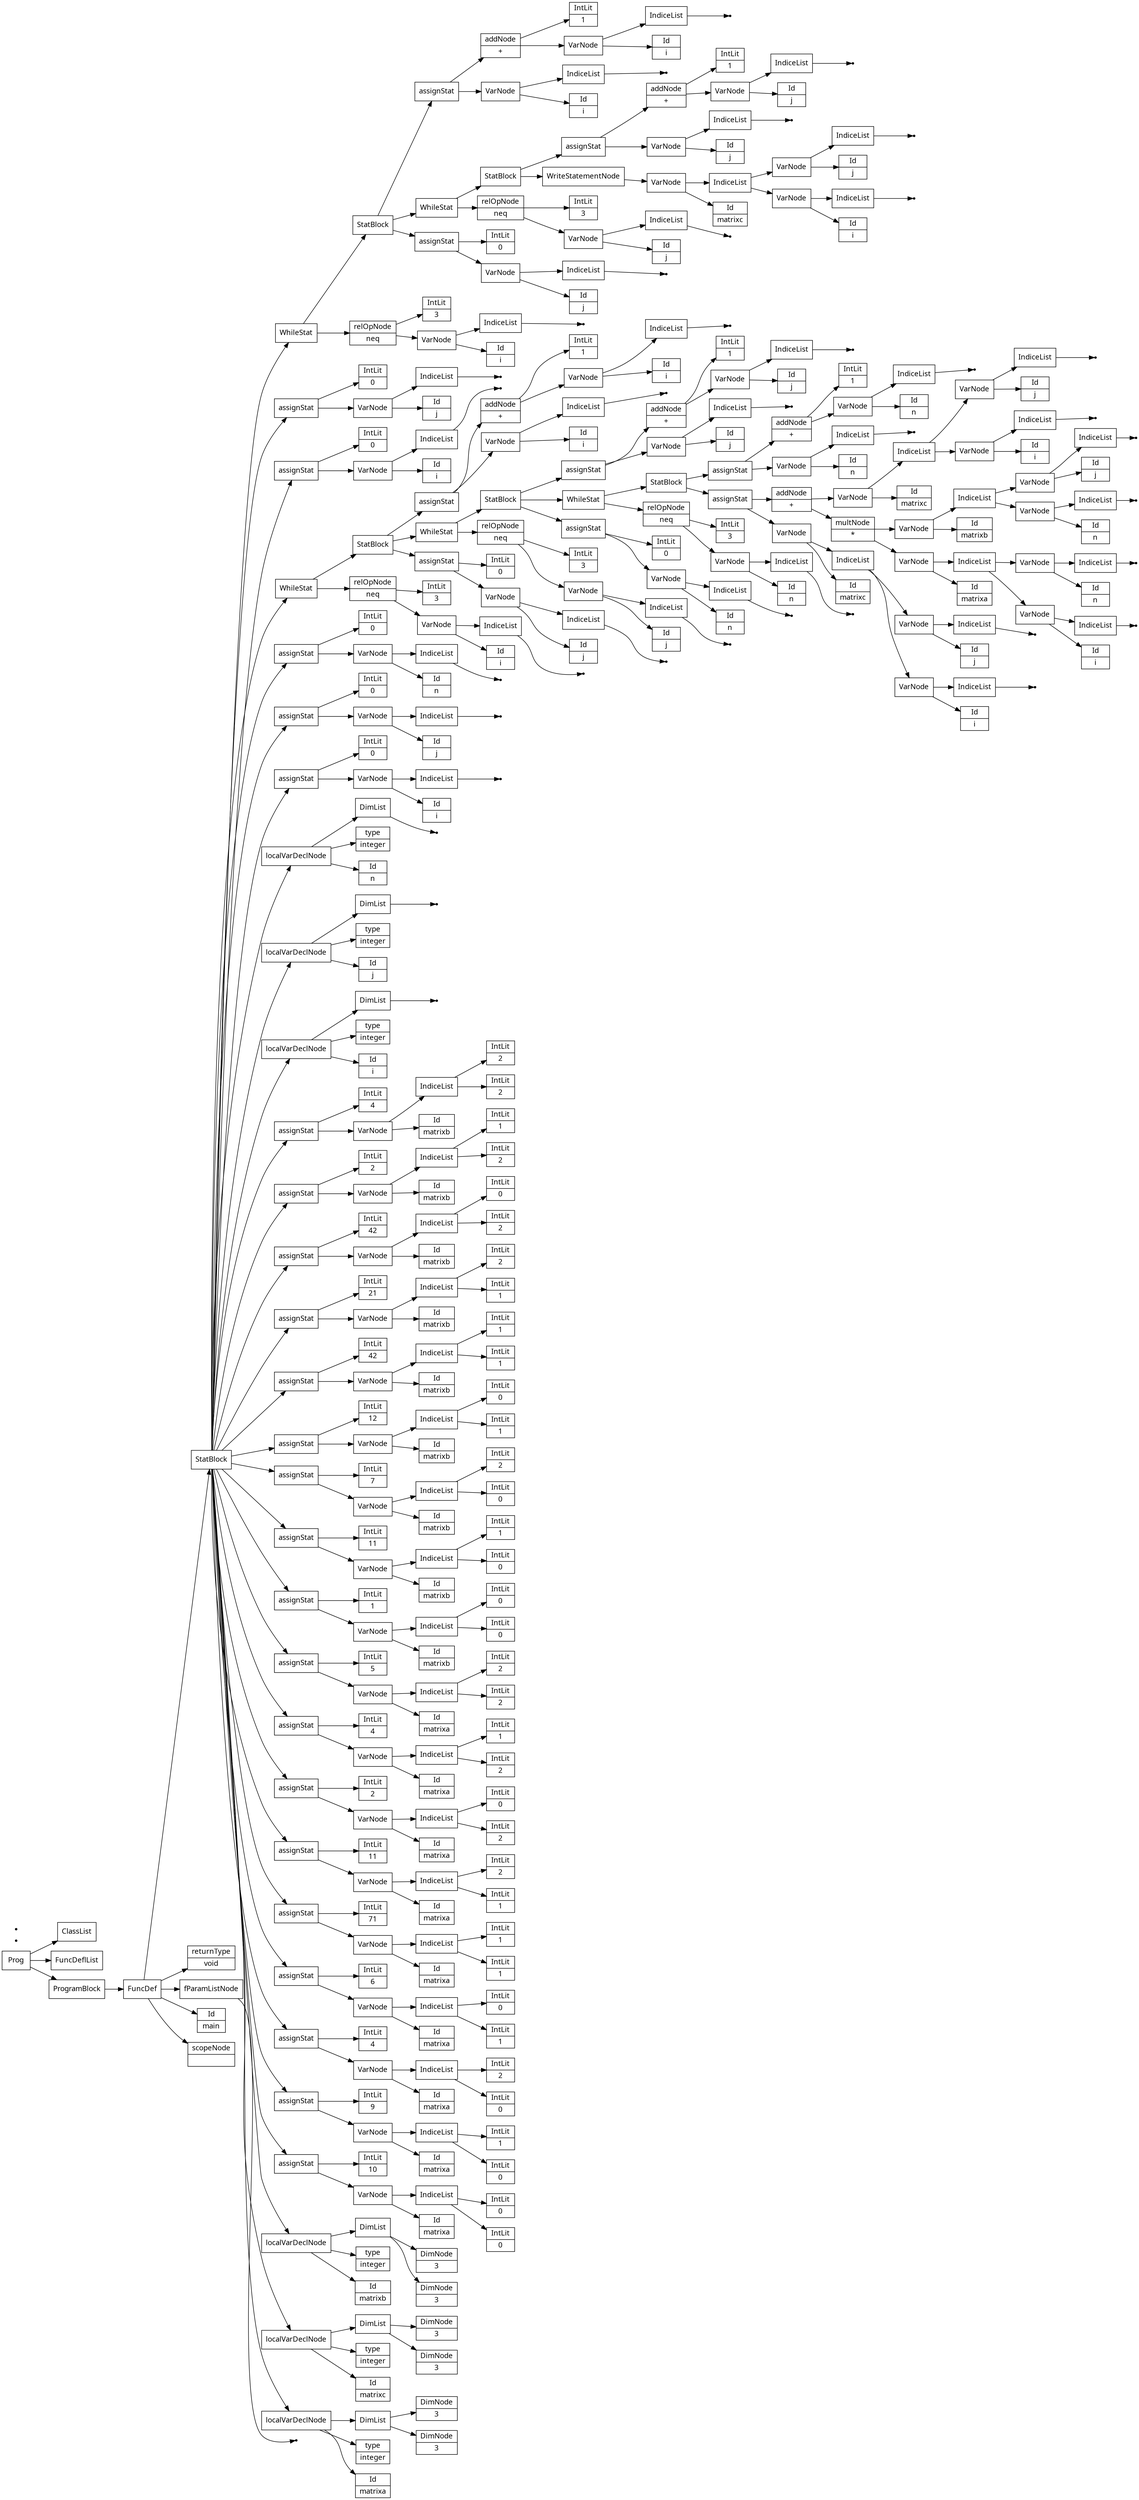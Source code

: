 digraph AST {
node [shape=record];
 node [fontname=Sans];charset="UTF-8" splines=true splines=spline rankdir =LR ordering="out"
1[label="scopeNode| "];
none3[shape="point"];
4[label="fParamListNode"];
4->none3;
5[label="returnType|void"];
7[label="Id|matrixa"];
8[label="type|integer"];
10[label="DimNode|3"];
11[label="DimNode|3"];
12[label="DimList"];
12->11;
12->10;
13[label="localVarDeclNode"];
13->12;
13->8;
13->7;
14[label="Id|matrixc"];
15[label="type|integer"];
17[label="DimNode|3"];
18[label="DimNode|3"];
19[label="DimList"];
19->18;
19->17;
20[label="localVarDeclNode"];
20->19;
20->15;
20->14;
21[label="Id|matrixb"];
22[label="type|integer"];
24[label="DimNode|3"];
25[label="DimNode|3"];
26[label="DimList"];
26->25;
26->24;
27[label="localVarDeclNode"];
27->26;
27->22;
27->21;
28[label="Id|matrixa"];
30[label="IntLit|0"];
31[label="IntLit|0"];
32[label="IndiceList"];
32->31;
32->30;
33[label="VarNode"];
33->32;
33->28;
34[label="IntLit|10"];
35[label="assignStat"];
35->34;
35->33;
36[label="Id|matrixa"];
38[label="IntLit|0"];
39[label="IntLit|1"];
40[label="IndiceList"];
40->39;
40->38;
41[label="VarNode"];
41->40;
41->36;
42[label="IntLit|9"];
43[label="assignStat"];
43->42;
43->41;
44[label="Id|matrixa"];
46[label="IntLit|0"];
47[label="IntLit|2"];
48[label="IndiceList"];
48->47;
48->46;
49[label="VarNode"];
49->48;
49->44;
50[label="IntLit|4"];
51[label="assignStat"];
51->50;
51->49;
52[label="Id|matrixa"];
54[label="IntLit|1"];
55[label="IntLit|0"];
56[label="IndiceList"];
56->55;
56->54;
57[label="VarNode"];
57->56;
57->52;
58[label="IntLit|6"];
59[label="assignStat"];
59->58;
59->57;
60[label="Id|matrixa"];
62[label="IntLit|1"];
63[label="IntLit|1"];
64[label="IndiceList"];
64->63;
64->62;
65[label="VarNode"];
65->64;
65->60;
66[label="IntLit|71"];
67[label="assignStat"];
67->66;
67->65;
68[label="Id|matrixa"];
70[label="IntLit|1"];
71[label="IntLit|2"];
72[label="IndiceList"];
72->71;
72->70;
73[label="VarNode"];
73->72;
73->68;
74[label="IntLit|11"];
75[label="assignStat"];
75->74;
75->73;
76[label="Id|matrixa"];
78[label="IntLit|2"];
79[label="IntLit|0"];
80[label="IndiceList"];
80->79;
80->78;
81[label="VarNode"];
81->80;
81->76;
82[label="IntLit|2"];
83[label="assignStat"];
83->82;
83->81;
84[label="Id|matrixa"];
86[label="IntLit|2"];
87[label="IntLit|1"];
88[label="IndiceList"];
88->87;
88->86;
89[label="VarNode"];
89->88;
89->84;
90[label="IntLit|4"];
91[label="assignStat"];
91->90;
91->89;
92[label="Id|matrixa"];
94[label="IntLit|2"];
95[label="IntLit|2"];
96[label="IndiceList"];
96->95;
96->94;
97[label="VarNode"];
97->96;
97->92;
98[label="IntLit|5"];
99[label="assignStat"];
99->98;
99->97;
100[label="Id|matrixb"];
102[label="IntLit|0"];
103[label="IntLit|0"];
104[label="IndiceList"];
104->103;
104->102;
105[label="VarNode"];
105->104;
105->100;
106[label="IntLit|1"];
107[label="assignStat"];
107->106;
107->105;
108[label="Id|matrixb"];
110[label="IntLit|0"];
111[label="IntLit|1"];
112[label="IndiceList"];
112->111;
112->110;
113[label="VarNode"];
113->112;
113->108;
114[label="IntLit|11"];
115[label="assignStat"];
115->114;
115->113;
116[label="Id|matrixb"];
118[label="IntLit|0"];
119[label="IntLit|2"];
120[label="IndiceList"];
120->119;
120->118;
121[label="VarNode"];
121->120;
121->116;
122[label="IntLit|7"];
123[label="assignStat"];
123->122;
123->121;
124[label="Id|matrixb"];
126[label="IntLit|1"];
127[label="IntLit|0"];
128[label="IndiceList"];
128->127;
128->126;
129[label="VarNode"];
129->128;
129->124;
130[label="IntLit|12"];
131[label="assignStat"];
131->130;
131->129;
132[label="Id|matrixb"];
134[label="IntLit|1"];
135[label="IntLit|1"];
136[label="IndiceList"];
136->135;
136->134;
137[label="VarNode"];
137->136;
137->132;
138[label="IntLit|42"];
139[label="assignStat"];
139->138;
139->137;
140[label="Id|matrixb"];
142[label="IntLit|1"];
143[label="IntLit|2"];
144[label="IndiceList"];
144->143;
144->142;
145[label="VarNode"];
145->144;
145->140;
146[label="IntLit|21"];
147[label="assignStat"];
147->146;
147->145;
148[label="Id|matrixb"];
150[label="IntLit|2"];
151[label="IntLit|0"];
152[label="IndiceList"];
152->151;
152->150;
153[label="VarNode"];
153->152;
153->148;
154[label="IntLit|42"];
155[label="assignStat"];
155->154;
155->153;
156[label="Id|matrixb"];
158[label="IntLit|2"];
159[label="IntLit|1"];
160[label="IndiceList"];
160->159;
160->158;
161[label="VarNode"];
161->160;
161->156;
162[label="IntLit|2"];
163[label="assignStat"];
163->162;
163->161;
164[label="Id|matrixb"];
166[label="IntLit|2"];
167[label="IntLit|2"];
168[label="IndiceList"];
168->167;
168->166;
169[label="VarNode"];
169->168;
169->164;
170[label="IntLit|4"];
171[label="assignStat"];
171->170;
171->169;
172[label="Id|i"];
173[label="type|integer"];
none175[shape="point"];
176[label="DimList"];
176->none175;
177[label="localVarDeclNode"];
177->176;
177->173;
177->172;
178[label="Id|j"];
179[label="type|integer"];
none181[shape="point"];
182[label="DimList"];
182->none181;
183[label="localVarDeclNode"];
183->182;
183->179;
183->178;
184[label="Id|n"];
185[label="type|integer"];
none187[shape="point"];
188[label="DimList"];
188->none187;
189[label="localVarDeclNode"];
189->188;
189->185;
189->184;
190[label="Id|i"];
none192[shape="point"];
193[label="IndiceList"];
193->none192;
194[label="VarNode"];
194->193;
194->190;
195[label="IntLit|0"];
196[label="assignStat"];
196->195;
196->194;
197[label="Id|j"];
none199[shape="point"];
200[label="IndiceList"];
200->none199;
201[label="VarNode"];
201->200;
201->197;
202[label="IntLit|0"];
203[label="assignStat"];
203->202;
203->201;
204[label="Id|n"];
none206[shape="point"];
207[label="IndiceList"];
207->none206;
208[label="VarNode"];
208->207;
208->204;
209[label="IntLit|0"];
210[label="assignStat"];
210->209;
210->208;
211[label="Id|i"];
none213[shape="point"];
214[label="IndiceList"];
214->none213;
215[label="VarNode"];
215->214;
215->211;
216[label="relOpNode|neq"];
217[label="IntLit|3"];
216->217;
216->215;
219[label="Id|j"];
none221[shape="point"];
222[label="IndiceList"];
222->none221;
223[label="VarNode"];
223->222;
223->219;
224[label="IntLit|0"];
225[label="assignStat"];
225->224;
225->223;
226[label="Id|j"];
none228[shape="point"];
229[label="IndiceList"];
229->none228;
230[label="VarNode"];
230->229;
230->226;
231[label="relOpNode|neq"];
232[label="IntLit|3"];
231->232;
231->230;
234[label="Id|n"];
none236[shape="point"];
237[label="IndiceList"];
237->none236;
238[label="VarNode"];
238->237;
238->234;
239[label="IntLit|0"];
240[label="assignStat"];
240->239;
240->238;
241[label="Id|n"];
none243[shape="point"];
244[label="IndiceList"];
244->none243;
245[label="VarNode"];
245->244;
245->241;
246[label="relOpNode|neq"];
247[label="IntLit|3"];
246->247;
246->245;
249[label="Id|matrixc"];
251[label="Id|i"];
none253[shape="point"];
254[label="IndiceList"];
254->none253;
255[label="VarNode"];
255->254;
255->251;
256[label="Id|j"];
none258[shape="point"];
259[label="IndiceList"];
259->none258;
260[label="VarNode"];
260->259;
260->256;
261[label="IndiceList"];
261->260;
261->255;
262[label="VarNode"];
262->261;
262->249;
263[label="Id|matrixa"];
265[label="Id|i"];
none267[shape="point"];
268[label="IndiceList"];
268->none267;
269[label="VarNode"];
269->268;
269->265;
270[label="Id|n"];
none272[shape="point"];
273[label="IndiceList"];
273->none272;
274[label="VarNode"];
274->273;
274->270;
275[label="IndiceList"];
275->274;
275->269;
276[label="VarNode"];
276->275;
276->263;
277[label="multNode|*"];
278[label="Id|matrixb"];
280[label="Id|n"];
none282[shape="point"];
283[label="IndiceList"];
283->none282;
284[label="VarNode"];
284->283;
284->280;
285[label="Id|j"];
none287[shape="point"];
288[label="IndiceList"];
288->none287;
289[label="VarNode"];
289->288;
289->285;
290[label="IndiceList"];
290->289;
290->284;
291[label="VarNode"];
291->290;
291->278;
277->291;
277->276;
292[label="addNode|+"];
293[label="Id|matrixc"];
295[label="Id|i"];
none297[shape="point"];
298[label="IndiceList"];
298->none297;
299[label="VarNode"];
299->298;
299->295;
300[label="Id|j"];
none302[shape="point"];
303[label="IndiceList"];
303->none302;
304[label="VarNode"];
304->303;
304->300;
305[label="IndiceList"];
305->304;
305->299;
306[label="VarNode"];
306->305;
306->293;
292->306;
292->277;
307[label="assignStat"];
307->292;
307->262;
308[label="Id|n"];
none310[shape="point"];
311[label="IndiceList"];
311->none310;
312[label="VarNode"];
312->311;
312->308;
313[label="Id|n"];
none315[shape="point"];
316[label="IndiceList"];
316->none315;
317[label="VarNode"];
317->316;
317->313;
318[label="addNode|+"];
319[label="IntLit|1"];
318->319;
318->317;
320[label="assignStat"];
320->318;
320->312;
321[label="StatBlock"];
321->320;
321->307;
322[label="WhileStat"];
322->321;
322->246;
323[label="Id|j"];
none325[shape="point"];
326[label="IndiceList"];
326->none325;
327[label="VarNode"];
327->326;
327->323;
328[label="Id|j"];
none330[shape="point"];
331[label="IndiceList"];
331->none330;
332[label="VarNode"];
332->331;
332->328;
333[label="addNode|+"];
334[label="IntLit|1"];
333->334;
333->332;
335[label="assignStat"];
335->333;
335->327;
336[label="StatBlock"];
336->335;
336->322;
336->240;
337[label="WhileStat"];
337->336;
337->231;
338[label="Id|i"];
none340[shape="point"];
341[label="IndiceList"];
341->none340;
342[label="VarNode"];
342->341;
342->338;
343[label="Id|i"];
none345[shape="point"];
346[label="IndiceList"];
346->none345;
347[label="VarNode"];
347->346;
347->343;
348[label="addNode|+"];
349[label="IntLit|1"];
348->349;
348->347;
350[label="assignStat"];
350->348;
350->342;
351[label="StatBlock"];
351->350;
351->337;
351->225;
352[label="WhileStat"];
352->351;
352->216;
353[label="Id|i"];
none355[shape="point"];
356[label="IndiceList"];
356->none355;
357[label="VarNode"];
357->356;
357->353;
358[label="IntLit|0"];
359[label="assignStat"];
359->358;
359->357;
360[label="Id|j"];
none362[shape="point"];
363[label="IndiceList"];
363->none362;
364[label="VarNode"];
364->363;
364->360;
365[label="IntLit|0"];
366[label="assignStat"];
366->365;
366->364;
367[label="Id|i"];
none369[shape="point"];
370[label="IndiceList"];
370->none369;
371[label="VarNode"];
371->370;
371->367;
372[label="relOpNode|neq"];
373[label="IntLit|3"];
372->373;
372->371;
375[label="Id|j"];
none377[shape="point"];
378[label="IndiceList"];
378->none377;
379[label="VarNode"];
379->378;
379->375;
380[label="IntLit|0"];
381[label="assignStat"];
381->380;
381->379;
382[label="Id|j"];
none384[shape="point"];
385[label="IndiceList"];
385->none384;
386[label="VarNode"];
386->385;
386->382;
387[label="relOpNode|neq"];
388[label="IntLit|3"];
387->388;
387->386;
390[label="Id|matrixc"];
392[label="Id|i"];
none394[shape="point"];
395[label="IndiceList"];
395->none394;
396[label="VarNode"];
396->395;
396->392;
397[label="Id|j"];
none399[shape="point"];
400[label="IndiceList"];
400->none399;
401[label="VarNode"];
401->400;
401->397;
402[label="IndiceList"];
402->401;
402->396;
403[label="VarNode"];
403->402;
403->390;
404[label="WriteStatementNode"];
404->403;
405[label="Id|j"];
none407[shape="point"];
408[label="IndiceList"];
408->none407;
409[label="VarNode"];
409->408;
409->405;
410[label="Id|j"];
none412[shape="point"];
413[label="IndiceList"];
413->none412;
414[label="VarNode"];
414->413;
414->410;
415[label="addNode|+"];
416[label="IntLit|1"];
415->416;
415->414;
417[label="assignStat"];
417->415;
417->409;
418[label="StatBlock"];
418->417;
418->404;
419[label="WhileStat"];
419->418;
419->387;
420[label="Id|i"];
none422[shape="point"];
423[label="IndiceList"];
423->none422;
424[label="VarNode"];
424->423;
424->420;
425[label="Id|i"];
none427[shape="point"];
428[label="IndiceList"];
428->none427;
429[label="VarNode"];
429->428;
429->425;
430[label="addNode|+"];
431[label="IntLit|1"];
430->431;
430->429;
432[label="assignStat"];
432->430;
432->424;
433[label="StatBlock"];
433->432;
433->419;
433->381;
434[label="WhileStat"];
434->433;
434->372;
435[label="StatBlock"];
435->434;
435->366;
435->359;
435->352;
435->210;
435->203;
435->196;
435->189;
435->183;
435->177;
435->171;
435->163;
435->155;
435->147;
435->139;
435->131;
435->123;
435->115;
435->107;
435->99;
435->91;
435->83;
435->75;
435->67;
435->59;
435->51;
435->43;
435->35;
435->27;
435->20;
435->13;
436[label="FuncDef"];
0[label="Id|main"];
436->435;
436->5;
436->4;
436->0;
436->1;
437[label="ClassList"];
438[label="FuncDeflList"];
439[label="Prog"];
440[label="ProgramBlock"];
440->436;
none441[shape="point"];
none442[shape="point"];
439->437;
439->438;
439->440;
}